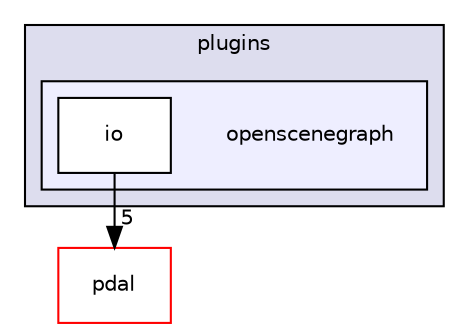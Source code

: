 digraph "pdal/plugins/openscenegraph" {
  compound=true
  node [ fontsize="10", fontname="Helvetica"];
  edge [ labelfontsize="10", labelfontname="Helvetica"];
  subgraph clusterdir_afa3ef11413a136c9ba1f7af288efe0d {
    graph [ bgcolor="#ddddee", pencolor="black", label="plugins" fontname="Helvetica", fontsize="10", URL="dir_afa3ef11413a136c9ba1f7af288efe0d.html"]
  subgraph clusterdir_55f619395a5eae0c453fb97c64703daf {
    graph [ bgcolor="#eeeeff", pencolor="black", label="" URL="dir_55f619395a5eae0c453fb97c64703daf.html"];
    dir_55f619395a5eae0c453fb97c64703daf [shape=plaintext label="openscenegraph"];
    dir_2e4452a0858a17dd084fce767416d9f2 [shape=box label="io" color="black" fillcolor="white" style="filled" URL="dir_2e4452a0858a17dd084fce767416d9f2.html"];
  }
  }
  dir_37e2adedb6e706efcbfadb5213756005 [shape=box label="pdal" fillcolor="white" style="filled" color="red" URL="dir_37e2adedb6e706efcbfadb5213756005.html"];
  dir_2e4452a0858a17dd084fce767416d9f2->dir_37e2adedb6e706efcbfadb5213756005 [headlabel="5", labeldistance=1.5 headhref="dir_000089_000050.html"];
}

